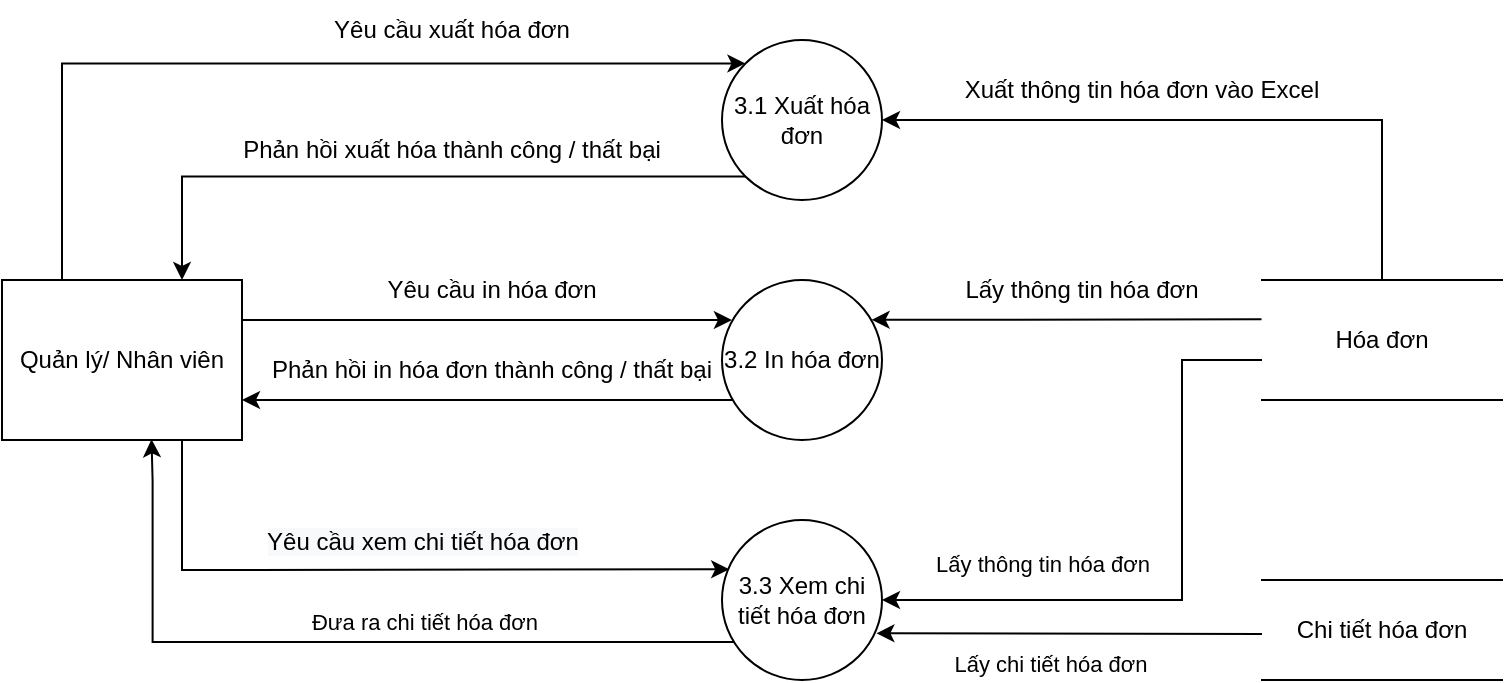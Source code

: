 <mxfile version="16.0.0" type="google" pages="2"><diagram id="G2WBfcUyyYMQwE816kpU" name="Page-1"><mxGraphModel dx="845" dy="533" grid="1" gridSize="10" guides="1" tooltips="1" connect="1" arrows="1" fold="1" page="1" pageScale="1" pageWidth="850" pageHeight="1100" math="0" shadow="0"><root><mxCell id="0"/><mxCell id="1" parent="0"/><mxCell id="8qYAHpfhD19ME0Ps08b_-36" style="edgeStyle=orthogonalEdgeStyle;rounded=0;orthogonalLoop=1;jettySize=auto;html=1;exitX=1;exitY=0.25;exitDx=0;exitDy=0;entryX=0.062;entryY=0.25;entryDx=0;entryDy=0;entryPerimeter=0;" parent="1" source="8qYAHpfhD19ME0Ps08b_-39" target="8qYAHpfhD19ME0Ps08b_-48" edge="1"><mxGeometry relative="1" as="geometry"><Array as="points"/></mxGeometry></mxCell><mxCell id="8qYAHpfhD19ME0Ps08b_-38" style="edgeStyle=orthogonalEdgeStyle;rounded=0;orthogonalLoop=1;jettySize=auto;html=1;exitX=0.25;exitY=0;exitDx=0;exitDy=0;entryX=0;entryY=0;entryDx=0;entryDy=0;" parent="1" source="8qYAHpfhD19ME0Ps08b_-39" target="8qYAHpfhD19ME0Ps08b_-42" edge="1"><mxGeometry relative="1" as="geometry"><Array as="points"><mxPoint x="110" y="52"/></Array></mxGeometry></mxCell><mxCell id="8qYAHpfhD19ME0Ps08b_-39" value="Quản lý/ Nhân viên" style="rounded=0;whiteSpace=wrap;html=1;" parent="1" vertex="1"><mxGeometry x="80" y="160" width="120" height="80" as="geometry"/></mxCell><mxCell id="8qYAHpfhD19ME0Ps08b_-40" style="edgeStyle=orthogonalEdgeStyle;rounded=0;orthogonalLoop=1;jettySize=auto;html=1;entryX=0.5;entryY=0;entryDx=0;entryDy=0;startArrow=classic;startFill=1;endArrow=none;endFill=0;" parent="1" source="8qYAHpfhD19ME0Ps08b_-42" target="8qYAHpfhD19ME0Ps08b_-44" edge="1"><mxGeometry relative="1" as="geometry"/></mxCell><mxCell id="8qYAHpfhD19ME0Ps08b_-41" style="edgeStyle=orthogonalEdgeStyle;rounded=0;orthogonalLoop=1;jettySize=auto;html=1;exitX=0;exitY=1;exitDx=0;exitDy=0;entryX=0.75;entryY=0;entryDx=0;entryDy=0;" parent="1" source="8qYAHpfhD19ME0Ps08b_-42" target="8qYAHpfhD19ME0Ps08b_-39" edge="1"><mxGeometry relative="1" as="geometry"/></mxCell><mxCell id="8qYAHpfhD19ME0Ps08b_-42" value="3.1 Xuất hóa đơn" style="ellipse;whiteSpace=wrap;html=1;aspect=fixed;" parent="1" vertex="1"><mxGeometry x="440" y="40" width="80" height="80" as="geometry"/></mxCell><mxCell id="8qYAHpfhD19ME0Ps08b_-44" value="Hóa đơn" style="shape=partialRectangle;whiteSpace=wrap;html=1;left=0;right=0;fillColor=none;" parent="1" vertex="1"><mxGeometry x="710" y="160" width="120" height="60" as="geometry"/></mxCell><mxCell id="8qYAHpfhD19ME0Ps08b_-45" value="Xuất thông tin hóa đơn vào Excel" style="text;html=1;strokeColor=none;fillColor=none;align=center;verticalAlign=middle;whiteSpace=wrap;rounded=0;" parent="1" vertex="1"><mxGeometry x="530" y="50" width="240" height="30" as="geometry"/></mxCell><mxCell id="8qYAHpfhD19ME0Ps08b_-46" value="Phản hồi xuất hóa thành công / thất bại" style="text;html=1;strokeColor=none;fillColor=none;align=center;verticalAlign=middle;whiteSpace=wrap;rounded=0;" parent="1" vertex="1"><mxGeometry x="190" y="80" width="230" height="30" as="geometry"/></mxCell><mxCell id="8qYAHpfhD19ME0Ps08b_-47" style="edgeStyle=orthogonalEdgeStyle;rounded=0;orthogonalLoop=1;jettySize=auto;html=1;exitX=0;exitY=1;exitDx=0;exitDy=0;entryX=1;entryY=0.75;entryDx=0;entryDy=0;" parent="1" source="8qYAHpfhD19ME0Ps08b_-48" target="8qYAHpfhD19ME0Ps08b_-39" edge="1"><mxGeometry relative="1" as="geometry"><Array as="points"><mxPoint x="452" y="220"/></Array></mxGeometry></mxCell><mxCell id="8qYAHpfhD19ME0Ps08b_-48" value="3.2 In hóa đơn" style="ellipse;whiteSpace=wrap;html=1;aspect=fixed;" parent="1" vertex="1"><mxGeometry x="440" y="160" width="80" height="80" as="geometry"/></mxCell><mxCell id="8qYAHpfhD19ME0Ps08b_-49" value="Lấy thông tin hóa đơn" style="text;html=1;strokeColor=none;fillColor=none;align=center;verticalAlign=middle;whiteSpace=wrap;rounded=0;" parent="1" vertex="1"><mxGeometry x="540" y="150" width="160" height="30" as="geometry"/></mxCell><mxCell id="8qYAHpfhD19ME0Ps08b_-52" value="Yêu cầu in hóa đơn" style="text;html=1;strokeColor=none;fillColor=none;align=center;verticalAlign=middle;whiteSpace=wrap;rounded=0;" parent="1" vertex="1"><mxGeometry x="220" y="150" width="210" height="30" as="geometry"/></mxCell><mxCell id="8qYAHpfhD19ME0Ps08b_-53" value="Phản hồi in hóa đơn thành công / thất bại" style="text;html=1;strokeColor=none;fillColor=none;align=center;verticalAlign=middle;whiteSpace=wrap;rounded=0;" parent="1" vertex="1"><mxGeometry x="210" y="190" width="230" height="30" as="geometry"/></mxCell><mxCell id="8qYAHpfhD19ME0Ps08b_-58" value="" style="endArrow=classic;html=1;rounded=0;exitX=-0.002;exitY=0.328;exitDx=0;exitDy=0;entryX=0.935;entryY=0.249;entryDx=0;entryDy=0;entryPerimeter=0;exitPerimeter=0;" parent="1" source="8qYAHpfhD19ME0Ps08b_-44" target="8qYAHpfhD19ME0Ps08b_-48" edge="1"><mxGeometry width="50" height="50" relative="1" as="geometry"><mxPoint x="530" y="190" as="sourcePoint"/><mxPoint x="580" y="140" as="targetPoint"/></mxGeometry></mxCell><mxCell id="8qYAHpfhD19ME0Ps08b_-60" value="" style="endArrow=none;html=1;rounded=0;startArrow=classic;startFill=1;endFill=0;edgeStyle=orthogonalEdgeStyle;" parent="1" target="8qYAHpfhD19ME0Ps08b_-44" edge="1"><mxGeometry width="50" height="50" relative="1" as="geometry"><mxPoint x="520" y="320" as="sourcePoint"/><mxPoint x="745.76" y="350" as="targetPoint"/><Array as="points"><mxPoint x="670" y="320"/><mxPoint x="670" y="200"/></Array></mxGeometry></mxCell><mxCell id="8qYAHpfhD19ME0Ps08b_-61" value="Lấy chi tiết hóa đơn" style="edgeLabel;html=1;align=center;verticalAlign=bottom;resizable=0;points=[];" parent="8qYAHpfhD19ME0Ps08b_-60" vertex="1" connectable="0"><mxGeometry x="-0.628" y="1" relative="1" as="geometry"><mxPoint x="26" y="41" as="offset"/></mxGeometry></mxCell><mxCell id="8qYAHpfhD19ME0Ps08b_-62" value="" style="endArrow=classic;html=1;rounded=0;entryX=0.623;entryY=1.058;entryDx=0;entryDy=0;entryPerimeter=0;exitX=0.125;exitY=0.763;exitDx=0;exitDy=0;exitPerimeter=0;edgeStyle=orthogonalEdgeStyle;verticalAlign=bottom;" parent="1" source="8qYAHpfhD19ME0Ps08b_-64" edge="1"><mxGeometry width="50" height="50" relative="1" as="geometry"><mxPoint x="380" y="320" as="sourcePoint"/><mxPoint x="154.76" y="239.64" as="targetPoint"/></mxGeometry></mxCell><mxCell id="8qYAHpfhD19ME0Ps08b_-63" value="Đưa ra chi tiết hóa đơn" style="edgeLabel;html=1;align=center;verticalAlign=bottom;resizable=0;points=[];" parent="8qYAHpfhD19ME0Ps08b_-62" vertex="1" connectable="0"><mxGeometry x="-0.197" y="-2" relative="1" as="geometry"><mxPoint as="offset"/></mxGeometry></mxCell><mxCell id="8qYAHpfhD19ME0Ps08b_-64" value="3.3 Xem chi tiết hóa đơn" style="ellipse;whiteSpace=wrap;html=1;aspect=fixed;" parent="1" vertex="1"><mxGeometry x="440" y="280" width="80" height="80" as="geometry"/></mxCell><mxCell id="8qYAHpfhD19ME0Ps08b_-65" value="" style="endArrow=classic;html=1;rounded=0;exitX=0.75;exitY=1;exitDx=0;exitDy=0;entryX=0.045;entryY=0.308;entryDx=0;entryDy=0;entryPerimeter=0;" parent="1" source="8qYAHpfhD19ME0Ps08b_-39" target="8qYAHpfhD19ME0Ps08b_-64" edge="1"><mxGeometry width="50" height="50" relative="1" as="geometry"><mxPoint x="471.716" y="378.284" as="sourcePoint"/><mxPoint x="208.36" y="261.36" as="targetPoint"/><Array as="points"><mxPoint x="170" y="305"/></Array></mxGeometry></mxCell><mxCell id="8qYAHpfhD19ME0Ps08b_-66" value="&lt;span style=&quot;font-size: 12px ; background-color: rgb(248 , 249 , 250)&quot;&gt;Yêu cầu xem chi tiết hóa đơn&lt;/span&gt;" style="edgeLabel;html=1;align=center;verticalAlign=bottom;resizable=0;points=[];" parent="8qYAHpfhD19ME0Ps08b_-65" vertex="1" connectable="0"><mxGeometry x="0.056" y="-1" relative="1" as="geometry"><mxPoint x="6" y="-6" as="offset"/></mxGeometry></mxCell><mxCell id="msgqIX1LSYZjgf9rGnBO-1" value="Chi tiết hóa đơn" style="shape=partialRectangle;whiteSpace=wrap;html=1;left=0;right=0;fillColor=none;" parent="1" vertex="1"><mxGeometry x="710" y="310" width="120" height="50" as="geometry"/></mxCell><mxCell id="msgqIX1LSYZjgf9rGnBO-2" value="" style="endArrow=classic;html=1;rounded=0;entryX=0.965;entryY=0.708;entryDx=0;entryDy=0;entryPerimeter=0;" parent="1" target="8qYAHpfhD19ME0Ps08b_-64" edge="1"><mxGeometry width="50" height="50" relative="1" as="geometry"><mxPoint x="710" y="337" as="sourcePoint"/><mxPoint x="522.4" y="350" as="targetPoint"/></mxGeometry></mxCell><mxCell id="msgqIX1LSYZjgf9rGnBO-3" value="Lấy thông tin hóa đơn" style="edgeLabel;html=1;align=center;verticalAlign=bottom;resizable=0;points=[];labelBackgroundColor=none;" parent="1" vertex="1" connectable="0"><mxGeometry x="600" y="310" as="geometry"/></mxCell><mxCell id="msgqIX1LSYZjgf9rGnBO-5" value="Yêu cầu xuất hóa đơn" style="text;html=1;strokeColor=none;fillColor=none;align=center;verticalAlign=middle;whiteSpace=wrap;rounded=0;" parent="1" vertex="1"><mxGeometry x="190" y="20" width="230" height="30" as="geometry"/></mxCell></root></mxGraphModel></diagram><diagram name="Copy of Page-1" id="ZMCMLvajFr8RsPUJAE4X"><mxGraphModel dx="845" dy="533" grid="1" gridSize="10" guides="1" tooltips="1" connect="1" arrows="1" fold="1" page="1" pageScale="1" pageWidth="850" pageHeight="1100" math="0" shadow="0"><root><mxCell id="nD9vg1ISiT6VPJgWfJdV-0"/><mxCell id="nD9vg1ISiT6VPJgWfJdV-1" parent="nD9vg1ISiT6VPJgWfJdV-0"/><mxCell id="nD9vg1ISiT6VPJgWfJdV-2" style="edgeStyle=orthogonalEdgeStyle;rounded=0;orthogonalLoop=1;jettySize=auto;html=1;exitX=1;exitY=0.25;exitDx=0;exitDy=0;fontStyle=1" parent="nD9vg1ISiT6VPJgWfJdV-1" source="nD9vg1ISiT6VPJgWfJdV-4" edge="1"><mxGeometry relative="1" as="geometry"><Array as="points"><mxPoint x="190" y="190"/></Array><mxPoint x="441.27" y="190" as="targetPoint"/></mxGeometry></mxCell><mxCell id="nD9vg1ISiT6VPJgWfJdV-3" style="edgeStyle=orthogonalEdgeStyle;rounded=0;orthogonalLoop=1;jettySize=auto;html=1;fontStyle=1" parent="nD9vg1ISiT6VPJgWfJdV-1" source="nD9vg1ISiT6VPJgWfJdV-4" edge="1"><mxGeometry relative="1" as="geometry"><Array as="points"><mxPoint x="120" y="70"/></Array><mxPoint x="441.27" y="70" as="targetPoint"/></mxGeometry></mxCell><mxCell id="nD9vg1ISiT6VPJgWfJdV-4" value="Quản lý / Nhân viên" style="rounded=0;whiteSpace=wrap;html=1;fontStyle=1" parent="nD9vg1ISiT6VPJgWfJdV-1" vertex="1"><mxGeometry x="70" y="170" width="120" height="60" as="geometry"/></mxCell><mxCell id="nD9vg1ISiT6VPJgWfJdV-5" style="edgeStyle=orthogonalEdgeStyle;rounded=0;orthogonalLoop=1;jettySize=auto;html=1;entryX=0.5;entryY=0;entryDx=0;entryDy=0;startArrow=classic;startFill=1;endArrow=none;endFill=0;fontStyle=1" parent="nD9vg1ISiT6VPJgWfJdV-1" target="nD9vg1ISiT6VPJgWfJdV-8" edge="1"><mxGeometry relative="1" as="geometry"><mxPoint x="520" y="80" as="sourcePoint"/></mxGeometry></mxCell><mxCell id="nD9vg1ISiT6VPJgWfJdV-6" style="edgeStyle=orthogonalEdgeStyle;rounded=0;orthogonalLoop=1;jettySize=auto;html=1;exitX=0;exitY=1;exitDx=0;exitDy=0;entryX=0.75;entryY=0;entryDx=0;entryDy=0;fontStyle=1" parent="nD9vg1ISiT6VPJgWfJdV-1" target="nD9vg1ISiT6VPJgWfJdV-4" edge="1"><mxGeometry relative="1" as="geometry"><mxPoint x="451.716" y="108.284" as="sourcePoint"/></mxGeometry></mxCell><mxCell id="nD9vg1ISiT6VPJgWfJdV-8" value="Hóa đơn" style="shape=partialRectangle;whiteSpace=wrap;html=1;left=0;right=0;fillColor=none;fontStyle=1" parent="nD9vg1ISiT6VPJgWfJdV-1" vertex="1"><mxGeometry x="700" y="160" width="120" height="60" as="geometry"/></mxCell><mxCell id="nD9vg1ISiT6VPJgWfJdV-9" value="Xuất thông tin hóa đơn vào Excel" style="text;html=1;strokeColor=none;fillColor=none;align=center;verticalAlign=middle;whiteSpace=wrap;rounded=0;fontStyle=1" parent="nD9vg1ISiT6VPJgWfJdV-1" vertex="1"><mxGeometry x="560" y="50" width="190" height="30" as="geometry"/></mxCell><mxCell id="nD9vg1ISiT6VPJgWfJdV-10" value="Phản hồi xuất hóa thành công / thất bại" style="text;html=1;strokeColor=none;fillColor=none;align=center;verticalAlign=middle;whiteSpace=wrap;rounded=0;fontStyle=1" parent="nD9vg1ISiT6VPJgWfJdV-1" vertex="1"><mxGeometry x="190" y="80" width="220" height="30" as="geometry"/></mxCell><mxCell id="nD9vg1ISiT6VPJgWfJdV-11" style="edgeStyle=orthogonalEdgeStyle;rounded=0;orthogonalLoop=1;jettySize=auto;html=1;fontStyle=1" parent="nD9vg1ISiT6VPJgWfJdV-1" source="nD9vg1ISiT6VPJgWfJdV-35" target="nD9vg1ISiT6VPJgWfJdV-4" edge="1"><mxGeometry relative="1" as="geometry"><Array as="points"><mxPoint x="320" y="220"/><mxPoint x="320" y="220"/></Array><mxPoint x="451.716" y="228.284" as="sourcePoint"/></mxGeometry></mxCell><mxCell id="nD9vg1ISiT6VPJgWfJdV-13" value="Lấy thông tin hóa đơn" style="text;html=1;strokeColor=none;fillColor=none;align=center;verticalAlign=middle;whiteSpace=wrap;rounded=0;fontStyle=1" parent="nD9vg1ISiT6VPJgWfJdV-1" vertex="1"><mxGeometry x="530" y="150" width="140" height="30" as="geometry"/></mxCell><mxCell id="nD9vg1ISiT6VPJgWfJdV-14" value="Yêu cầu in hóa đơn" style="text;html=1;strokeColor=none;fillColor=none;align=center;verticalAlign=middle;whiteSpace=wrap;rounded=0;fontStyle=1" parent="nD9vg1ISiT6VPJgWfJdV-1" vertex="1"><mxGeometry x="270" y="160" width="110" height="30" as="geometry"/></mxCell><mxCell id="nD9vg1ISiT6VPJgWfJdV-15" value="Phản hồi in hóa đơn thành công / thất bại" style="text;html=1;strokeColor=none;fillColor=none;align=center;verticalAlign=middle;whiteSpace=wrap;rounded=0;fontStyle=1" parent="nD9vg1ISiT6VPJgWfJdV-1" vertex="1"><mxGeometry x="200" y="190" width="240" height="30" as="geometry"/></mxCell><mxCell id="nD9vg1ISiT6VPJgWfJdV-16" value="" style="endArrow=classic;html=1;rounded=0;entryX=0.935;entryY=0.249;entryDx=0;entryDy=0;entryPerimeter=0;fontStyle=1" parent="nD9vg1ISiT6VPJgWfJdV-1" edge="1"><mxGeometry width="50" height="50" relative="1" as="geometry"><mxPoint x="700" y="180" as="sourcePoint"/><mxPoint x="514.8" y="179.92" as="targetPoint"/></mxGeometry></mxCell><mxCell id="nD9vg1ISiT6VPJgWfJdV-17" value="" style="endArrow=none;html=1;rounded=0;startArrow=classic;startFill=1;endFill=0;edgeStyle=orthogonalEdgeStyle;fontStyle=1" parent="nD9vg1ISiT6VPJgWfJdV-1" edge="1"><mxGeometry width="50" height="50" relative="1" as="geometry"><mxPoint x="518.73" y="310" as="sourcePoint"/><mxPoint x="700" y="200" as="targetPoint"/><Array as="points"><mxPoint x="670" y="310"/><mxPoint x="670" y="200"/></Array></mxGeometry></mxCell><mxCell id="nD9vg1ISiT6VPJgWfJdV-18" value="Lấy chi tiết hóa đơn" style="edgeLabel;html=1;align=center;verticalAlign=bottom;resizable=0;points=[];fontStyle=1;fontSize=12;" parent="nD9vg1ISiT6VPJgWfJdV-17" vertex="1" connectable="0"><mxGeometry x="-0.628" y="1" relative="1" as="geometry"><mxPoint x="25" y="51" as="offset"/></mxGeometry></mxCell><mxCell id="nD9vg1ISiT6VPJgWfJdV-19" value="" style="endArrow=classic;html=1;rounded=0;exitX=0.125;exitY=0.763;exitDx=0;exitDy=0;exitPerimeter=0;edgeStyle=orthogonalEdgeStyle;verticalAlign=bottom;fontStyle=1" parent="nD9vg1ISiT6VPJgWfJdV-1" target="nD9vg1ISiT6VPJgWfJdV-4" edge="1"><mxGeometry width="50" height="50" relative="1" as="geometry"><mxPoint x="450" y="341.04" as="sourcePoint"/><mxPoint x="154.76" y="239.64" as="targetPoint"/><Array as="points"><mxPoint x="120" y="341"/></Array></mxGeometry></mxCell><mxCell id="nD9vg1ISiT6VPJgWfJdV-20" value="&lt;font style=&quot;font-size: 12px&quot;&gt;Đưa ra chi tiết hóa đơn&lt;/font&gt;" style="edgeLabel;html=1;align=center;verticalAlign=bottom;resizable=0;points=[];fontStyle=1" parent="nD9vg1ISiT6VPJgWfJdV-19" vertex="1" connectable="0"><mxGeometry x="-0.197" y="-2" relative="1" as="geometry"><mxPoint x="22" as="offset"/></mxGeometry></mxCell><mxCell id="nD9vg1ISiT6VPJgWfJdV-24" value="Chi tiết hóa đơn" style="shape=partialRectangle;whiteSpace=wrap;html=1;left=0;right=0;fillColor=none;fontStyle=1" parent="nD9vg1ISiT6VPJgWfJdV-1" vertex="1"><mxGeometry x="700" y="310" width="120" height="50" as="geometry"/></mxCell><mxCell id="nD9vg1ISiT6VPJgWfJdV-25" value="" style="endArrow=classic;html=1;rounded=0;entryX=0.965;entryY=0.708;entryDx=0;entryDy=0;entryPerimeter=0;fontStyle=1" parent="nD9vg1ISiT6VPJgWfJdV-1" edge="1"><mxGeometry width="50" height="50" relative="1" as="geometry"><mxPoint x="700" y="337" as="sourcePoint"/><mxPoint x="517.2" y="336.64" as="targetPoint"/></mxGeometry></mxCell><mxCell id="nD9vg1ISiT6VPJgWfJdV-26" value="Lấy thông tin hóa đơn" style="edgeLabel;html=1;align=center;verticalAlign=bottom;resizable=0;points=[];labelBackgroundColor=none;fontStyle=1;fontSize=12;" parent="nD9vg1ISiT6VPJgWfJdV-1" vertex="1" connectable="0"><mxGeometry x="600" y="305" as="geometry"/></mxCell><mxCell id="nD9vg1ISiT6VPJgWfJdV-27" value="Yêu cầu xuất hóa đơn" style="text;html=1;strokeColor=none;fillColor=none;align=center;verticalAlign=middle;whiteSpace=wrap;rounded=0;fontStyle=1" parent="nD9vg1ISiT6VPJgWfJdV-1" vertex="1"><mxGeometry x="230" y="40" width="130" height="30" as="geometry"/></mxCell><mxCell id="nD9vg1ISiT6VPJgWfJdV-32" value="Xuất&lt;br&gt;hóa đơn" style="ellipse;whiteSpace=wrap;html=1;aspect=fixed;fillColor=#dae8fc;strokeColor=#6c8ebf;fontStyle=1" parent="nD9vg1ISiT6VPJgWfJdV-1" vertex="1"><mxGeometry x="440" y="40" width="80" height="80" as="geometry"/></mxCell><mxCell id="nD9vg1ISiT6VPJgWfJdV-33" value="" style="endArrow=none;html=1;rounded=0;exitX=0.927;exitY=0.229;exitDx=0;exitDy=0;exitPerimeter=0;entryX=0.091;entryY=0.215;entryDx=0;entryDy=0;entryPerimeter=0;fontStyle=1" parent="nD9vg1ISiT6VPJgWfJdV-1" source="nD9vg1ISiT6VPJgWfJdV-32" target="nD9vg1ISiT6VPJgWfJdV-32" edge="1"><mxGeometry width="50" height="50" relative="1" as="geometry"><mxPoint x="400" y="100" as="sourcePoint"/><mxPoint x="450" y="50" as="targetPoint"/></mxGeometry></mxCell><mxCell id="nD9vg1ISiT6VPJgWfJdV-34" value="6.1" style="text;html=1;align=center;verticalAlign=middle;resizable=0;points=[];autosize=1;strokeColor=none;fillColor=none;fontStyle=1" parent="nD9vg1ISiT6VPJgWfJdV-1" vertex="1"><mxGeometry x="465" y="40" width="30" height="20" as="geometry"/></mxCell><mxCell id="nD9vg1ISiT6VPJgWfJdV-35" value="In hóa đơn" style="ellipse;whiteSpace=wrap;html=1;aspect=fixed;fillColor=#dae8fc;strokeColor=#6c8ebf;fontStyle=1" parent="nD9vg1ISiT6VPJgWfJdV-1" vertex="1"><mxGeometry x="440" y="160" width="80" height="80" as="geometry"/></mxCell><mxCell id="nD9vg1ISiT6VPJgWfJdV-36" value="" style="endArrow=none;html=1;rounded=0;exitX=0.927;exitY=0.229;exitDx=0;exitDy=0;exitPerimeter=0;entryX=0.091;entryY=0.215;entryDx=0;entryDy=0;entryPerimeter=0;fontStyle=1" parent="nD9vg1ISiT6VPJgWfJdV-1" source="nD9vg1ISiT6VPJgWfJdV-35" target="nD9vg1ISiT6VPJgWfJdV-35" edge="1"><mxGeometry width="50" height="50" relative="1" as="geometry"><mxPoint x="400" y="220" as="sourcePoint"/><mxPoint x="450" y="170" as="targetPoint"/></mxGeometry></mxCell><mxCell id="nD9vg1ISiT6VPJgWfJdV-37" value="6.2" style="text;html=1;align=center;verticalAlign=middle;resizable=0;points=[];autosize=1;strokeColor=none;fillColor=none;fontStyle=1" parent="nD9vg1ISiT6VPJgWfJdV-1" vertex="1"><mxGeometry x="465" y="160" width="30" height="20" as="geometry"/></mxCell><mxCell id="IM39f9zAD46E3o14iKZK-0" value="Xem chi tiết hóa đơn" style="ellipse;whiteSpace=wrap;html=1;aspect=fixed;fillColor=#dae8fc;strokeColor=#6c8ebf;fontStyle=1" parent="nD9vg1ISiT6VPJgWfJdV-1" vertex="1"><mxGeometry x="440" y="280" width="80" height="80" as="geometry"/></mxCell><mxCell id="IM39f9zAD46E3o14iKZK-1" value="" style="endArrow=none;html=1;rounded=0;exitX=0.927;exitY=0.229;exitDx=0;exitDy=0;exitPerimeter=0;entryX=0.091;entryY=0.215;entryDx=0;entryDy=0;entryPerimeter=0;fontStyle=1" parent="nD9vg1ISiT6VPJgWfJdV-1" source="IM39f9zAD46E3o14iKZK-0" target="IM39f9zAD46E3o14iKZK-0" edge="1"><mxGeometry width="50" height="50" relative="1" as="geometry"><mxPoint x="400" y="340" as="sourcePoint"/><mxPoint x="450" y="290" as="targetPoint"/></mxGeometry></mxCell><mxCell id="IM39f9zAD46E3o14iKZK-2" value="6.3" style="text;html=1;align=center;verticalAlign=middle;resizable=0;points=[];autosize=1;strokeColor=none;fillColor=none;fontStyle=1" parent="nD9vg1ISiT6VPJgWfJdV-1" vertex="1"><mxGeometry x="465" y="280" width="30" height="20" as="geometry"/></mxCell><mxCell id="ZAOJWbw9UkAtV27w4NIe-0" value="" style="endArrow=classic;html=1;rounded=0;exitX=0.75;exitY=1;exitDx=0;exitDy=0;edgeStyle=orthogonalEdgeStyle;verticalAlign=bottom;fontStyle=1;entryX=0.047;entryY=0.289;entryDx=0;entryDy=0;entryPerimeter=0;" parent="nD9vg1ISiT6VPJgWfJdV-1" source="nD9vg1ISiT6VPJgWfJdV-4" target="IM39f9zAD46E3o14iKZK-0" edge="1"><mxGeometry width="50" height="50" relative="1" as="geometry"><mxPoint x="410" y="345.52" as="sourcePoint"/><mxPoint x="80" y="234.48" as="targetPoint"/><Array as="points"><mxPoint x="160" y="303"/></Array></mxGeometry></mxCell><mxCell id="ZAOJWbw9UkAtV27w4NIe-2" value="Yêu cầu xem chi tiết hóa đơn" style="text;html=1;strokeColor=none;fillColor=none;align=center;verticalAlign=middle;whiteSpace=wrap;rounded=0;fontStyle=1" parent="nD9vg1ISiT6VPJgWfJdV-1" vertex="1"><mxGeometry x="215" y="275" width="170" height="30" as="geometry"/></mxCell></root></mxGraphModel></diagram></mxfile>